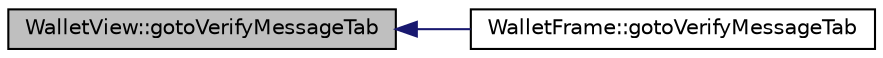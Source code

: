 digraph "WalletView::gotoVerifyMessageTab"
{
  edge [fontname="Helvetica",fontsize="10",labelfontname="Helvetica",labelfontsize="10"];
  node [fontname="Helvetica",fontsize="10",shape=record];
  rankdir="LR";
  Node144 [label="WalletView::gotoVerifyMessageTab",height=0.2,width=0.4,color="black", fillcolor="grey75", style="filled", fontcolor="black"];
  Node144 -> Node145 [dir="back",color="midnightblue",fontsize="10",style="solid",fontname="Helvetica"];
  Node145 [label="WalletFrame::gotoVerifyMessageTab",height=0.2,width=0.4,color="black", fillcolor="white", style="filled",URL="$class_wallet_frame.html#af5cce5026575d013cb9d6933ebe7aa98",tooltip="Show Sign/Verify Message dialog and switch to verify message tab. "];
}
